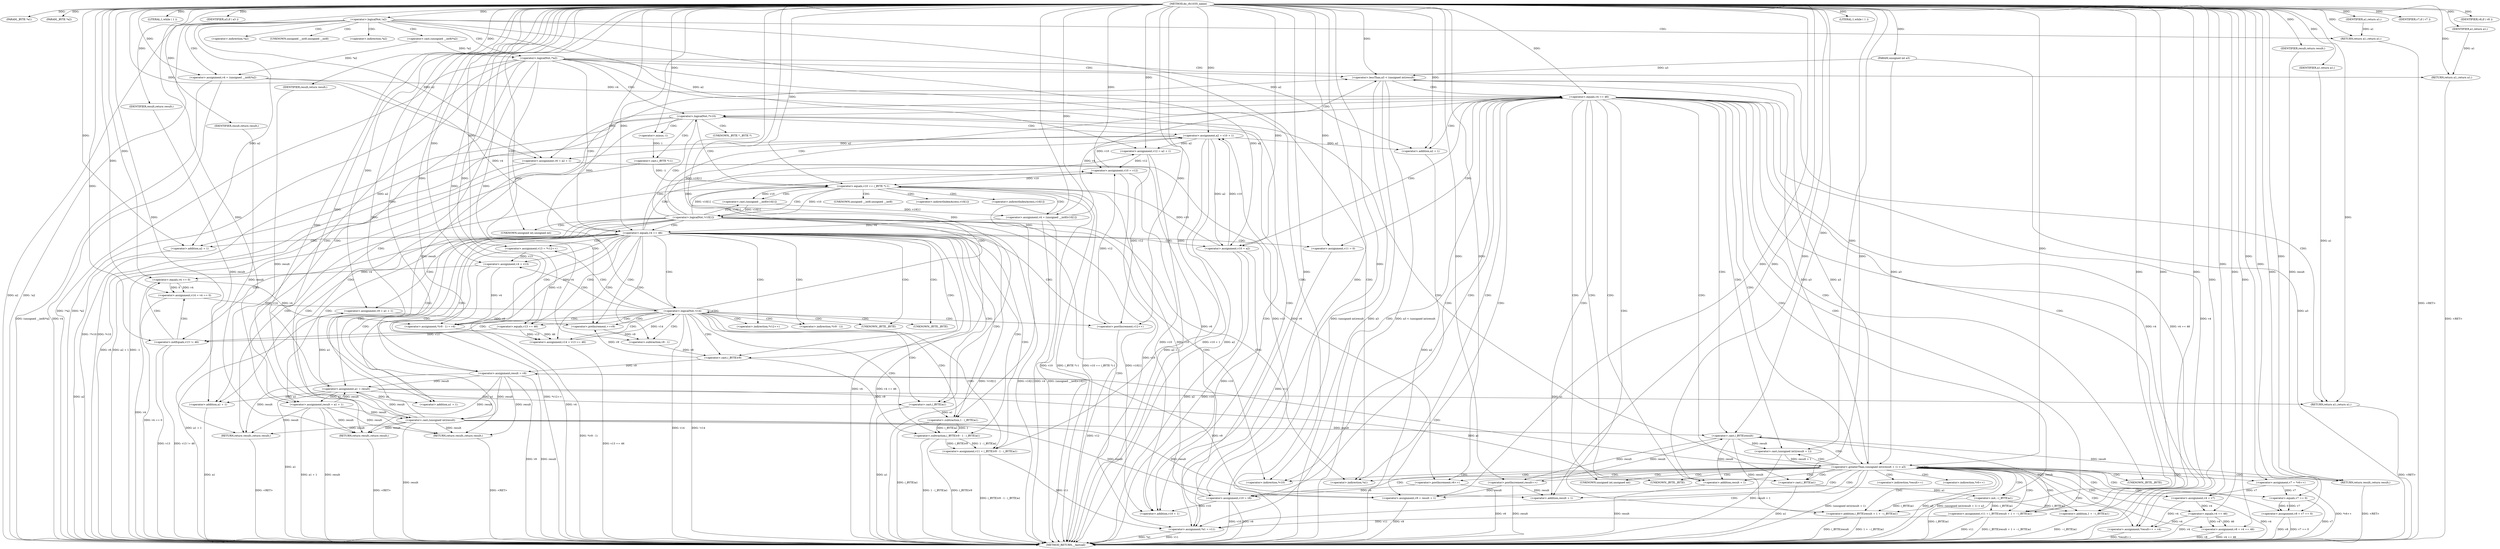 digraph do_rfc1035_name {  
"1000112" [label = "(METHOD,do_rfc1035_name)" ]
"1000352" [label = "(METHOD_RETURN,__fastcall)" ]
"1000113" [label = "(PARAM,_BYTE *a1)" ]
"1000114" [label = "(PARAM,_BYTE *a2)" ]
"1000115" [label = "(PARAM,unsigned int a3)" ]
"1000129" [label = "(<operator>.logicalNot,!a2)" ]
"1000131" [label = "(RETURN,return a1;,return a1;)" ]
"1000132" [label = "(IDENTIFIER,a1,return a1;)" ]
"1000133" [label = "(<operator>.assignment,v4 = (unsigned __int8)*a2)" ]
"1000135" [label = "(<operator>.cast,(unsigned __int8)*a2)" ]
"1000140" [label = "(<operator>.logicalNot,!*a2)" ]
"1000143" [label = "(RETURN,return a1;,return a1;)" ]
"1000144" [label = "(IDENTIFIER,a1,return a1;)" ]
"1000146" [label = "(LITERAL,1,while ( 1 ))" ]
"1000148" [label = "(<operator>.assignment,result = a1 + 1)" ]
"1000150" [label = "(<operator>.addition,a1 + 1)" ]
"1000154" [label = "(IDENTIFIER,a3,if ( a3 ))" ]
"1000157" [label = "(<operator>.equals,v4 == 46)" ]
"1000161" [label = "(<operator>.assignment,v12 = a2 + 1)" ]
"1000163" [label = "(<operator>.addition,a2 + 1)" ]
"1000166" [label = "(<operator>.assignment,v9 = a1 + 1)" ]
"1000168" [label = "(<operator>.addition,a1 + 1)" ]
"1000173" [label = "(<operator>.preIncrement,++v9)" ]
"1000175" [label = "(<operator>.assignment,v10 = v12)" ]
"1000178" [label = "(<operator>.assignment,*(v9 - 1) = v4)" ]
"1000180" [label = "(<operator>.subtraction,v9 - 1)" ]
"1000184" [label = "(<operator>.assignment,v11 = (_BYTE)v9 - 1 - (_BYTE)a1)" ]
"1000186" [label = "(<operator>.subtraction,(_BYTE)v9 - 1 - (_BYTE)a1)" ]
"1000187" [label = "(<operator>.cast,(_BYTE)v9)" ]
"1000190" [label = "(<operator>.subtraction,1 - (_BYTE)a1)" ]
"1000192" [label = "(<operator>.cast,(_BYTE)a1)" ]
"1000195" [label = "(<operator>.assignment,v13 = *v12++)" ]
"1000198" [label = "(<operator>.postIncrement,v12++)" ]
"1000200" [label = "(<operator>.assignment,v4 = v13)" ]
"1000203" [label = "(<operator>.assignment,v14 = v13 == 46)" ]
"1000205" [label = "(<operator>.equals,v13 == 46)" ]
"1000209" [label = "(<operator>.notEquals,v13 != 46)" ]
"1000212" [label = "(<operator>.assignment,v14 = v4 == 0)" ]
"1000214" [label = "(<operator>.equals,v4 == 0)" ]
"1000217" [label = "(<operator>.logicalNot,!v14)" ]
"1000220" [label = "(<operator>.assignment,result = v9)" ]
"1000224" [label = "(<operator>.assignment,*a1 = v11)" ]
"1000229" [label = "(<operator>.logicalNot,!*v10)" ]
"1000232" [label = "(RETURN,return result;,return result;)" ]
"1000233" [label = "(IDENTIFIER,result,return result;)" ]
"1000234" [label = "(<operator>.assignment,a2 = v10 + 1)" ]
"1000236" [label = "(<operator>.addition,v10 + 1)" ]
"1000240" [label = "(<operator>.equals,v10 == (_BYTE *)-1)" ]
"1000242" [label = "(<operator>.cast,(_BYTE *)-1)" ]
"1000244" [label = "(<operator>.minus,-1)" ]
"1000246" [label = "(RETURN,return result;,return result;)" ]
"1000247" [label = "(IDENTIFIER,result,return result;)" ]
"1000248" [label = "(<operator>.assignment,v4 = (unsigned __int8)v10[1])" ]
"1000250" [label = "(<operator>.cast,(unsigned __int8)v10[1])" ]
"1000256" [label = "(<operator>.logicalNot,!v10[1])" ]
"1000260" [label = "(RETURN,return result;,return result;)" ]
"1000261" [label = "(IDENTIFIER,result,return result;)" ]
"1000262" [label = "(<operator>.assignment,a1 = result)" ]
"1000266" [label = "(<operator>.lessThan,a3 < (unsigned int)result)" ]
"1000268" [label = "(<operator>.cast,(unsigned int)result)" ]
"1000271" [label = "(RETURN,return a1;,return a1;)" ]
"1000272" [label = "(IDENTIFIER,a1,return a1;)" ]
"1000274" [label = "(<operator>.equals,v4 == 46)" ]
"1000279" [label = "(<operator>.assignment,v10 = a2)" ]
"1000282" [label = "(<operator>.assignment,v11 = 0)" ]
"1000286" [label = "(<operator>.assignment,v6 = a2 + 1)" ]
"1000288" [label = "(<operator>.addition,a2 + 1)" ]
"1000292" [label = "(LITERAL,1,while ( 1 ))" ]
"1000294" [label = "(<operator>.assignment,v9 = result + 1)" ]
"1000296" [label = "(<operator>.addition,result + 1)" ]
"1000299" [label = "(<operator>.assignment,v10 = v6)" ]
"1000302" [label = "(<operator>.assignment,v11 = (_BYTE)result + 1 + ~(_BYTE)a1)" ]
"1000304" [label = "(<operator>.addition,(_BYTE)result + 1 + ~(_BYTE)a1)" ]
"1000305" [label = "(<operator>.cast,(_BYTE)result)" ]
"1000308" [label = "(<operator>.addition,1 + ~(_BYTE)a1)" ]
"1000310" [label = "(<operator>.not,~(_BYTE)a1)" ]
"1000311" [label = "(<operator>.cast,(_BYTE)a1)" ]
"1000315" [label = "(<operator>.greaterThan,(unsigned int)(result + 1) > a3)" ]
"1000316" [label = "(<operator>.cast,(unsigned int)(result + 1))" ]
"1000318" [label = "(<operator>.addition,result + 1)" ]
"1000322" [label = "(RETURN,return result;,return result;)" ]
"1000323" [label = "(IDENTIFIER,result,return result;)" ]
"1000324" [label = "(<operator>.assignment,*result++ = v4)" ]
"1000326" [label = "(<operator>.postIncrement,result++)" ]
"1000329" [label = "(<operator>.assignment,v7 = *v6++)" ]
"1000332" [label = "(<operator>.postIncrement,v6++)" ]
"1000334" [label = "(<operator>.assignment,v4 = v7)" ]
"1000337" [label = "(<operator>.assignment,v8 = v7 == 0)" ]
"1000339" [label = "(<operator>.equals,v7 == 0)" ]
"1000343" [label = "(IDENTIFIER,v7,if ( v7 ))" ]
"1000344" [label = "(<operator>.assignment,v8 = v4 == 46)" ]
"1000346" [label = "(<operator>.equals,v4 == 46)" ]
"1000350" [label = "(IDENTIFIER,v8,if ( v8 ))" ]
"1000136" [label = "(UNKNOWN,unsigned __int8,unsigned __int8)" ]
"1000137" [label = "(<operator>.indirection,*a2)" ]
"1000141" [label = "(<operator>.indirection,*a2)" ]
"1000179" [label = "(<operator>.indirection,*(v9 - 1))" ]
"1000188" [label = "(UNKNOWN,_BYTE,_BYTE)" ]
"1000193" [label = "(UNKNOWN,_BYTE,_BYTE)" ]
"1000197" [label = "(<operator>.indirection,*v12++)" ]
"1000225" [label = "(<operator>.indirection,*a1)" ]
"1000230" [label = "(<operator>.indirection,*v10)" ]
"1000243" [label = "(UNKNOWN,_BYTE *,_BYTE *)" ]
"1000251" [label = "(UNKNOWN,unsigned __int8,unsigned __int8)" ]
"1000252" [label = "(<operator>.indirectIndexAccess,v10[1])" ]
"1000257" [label = "(<operator>.indirectIndexAccess,v10[1])" ]
"1000269" [label = "(UNKNOWN,unsigned int,unsigned int)" ]
"1000306" [label = "(UNKNOWN,_BYTE,_BYTE)" ]
"1000312" [label = "(UNKNOWN,_BYTE,_BYTE)" ]
"1000317" [label = "(UNKNOWN,unsigned int,unsigned int)" ]
"1000325" [label = "(<operator>.indirection,*result++)" ]
"1000331" [label = "(<operator>.indirection,*v6++)" ]
  "1000131" -> "1000352"  [ label = "DDG: <RET>"] 
  "1000288" -> "1000352"  [ label = "DDG: a2"] 
  "1000326" -> "1000352"  [ label = "DDG: result"] 
  "1000163" -> "1000352"  [ label = "DDG: a2"] 
  "1000266" -> "1000352"  [ label = "DDG: a3"] 
  "1000217" -> "1000352"  [ label = "DDG: v14"] 
  "1000192" -> "1000352"  [ label = "DDG: a1"] 
  "1000203" -> "1000352"  [ label = "DDG: v13 == 46"] 
  "1000294" -> "1000352"  [ label = "DDG: v9"] 
  "1000315" -> "1000352"  [ label = "DDG: (unsigned int)(result + 1)"] 
  "1000334" -> "1000352"  [ label = "DDG: v4"] 
  "1000198" -> "1000352"  [ label = "DDG: v12"] 
  "1000161" -> "1000352"  [ label = "DDG: a2 + 1"] 
  "1000324" -> "1000352"  [ label = "DDG: *result++"] 
  "1000242" -> "1000352"  [ label = "DDG: -1"] 
  "1000318" -> "1000352"  [ label = "DDG: result"] 
  "1000315" -> "1000352"  [ label = "DDG: a3"] 
  "1000304" -> "1000352"  [ label = "DDG: 1 + ~(_BYTE)a1"] 
  "1000157" -> "1000352"  [ label = "DDG: v4 == 46"] 
  "1000229" -> "1000352"  [ label = "DDG: *v10"] 
  "1000311" -> "1000352"  [ label = "DDG: a1"] 
  "1000217" -> "1000352"  [ label = "DDG: !v14"] 
  "1000229" -> "1000352"  [ label = "DDG: !*v10"] 
  "1000220" -> "1000352"  [ label = "DDG: result"] 
  "1000256" -> "1000352"  [ label = "DDG: !v10[1]"] 
  "1000129" -> "1000352"  [ label = "DDG: a2"] 
  "1000274" -> "1000352"  [ label = "DDG: v4 == 46"] 
  "1000133" -> "1000352"  [ label = "DDG: v4"] 
  "1000299" -> "1000352"  [ label = "DDG: v6"] 
  "1000212" -> "1000352"  [ label = "DDG: v4 == 0"] 
  "1000268" -> "1000352"  [ label = "DDG: result"] 
  "1000266" -> "1000352"  [ label = "DDG: a3 < (unsigned int)result"] 
  "1000224" -> "1000352"  [ label = "DDG: v11"] 
  "1000240" -> "1000352"  [ label = "DDG: v10"] 
  "1000248" -> "1000352"  [ label = "DDG: (unsigned __int8)v10[1]"] 
  "1000266" -> "1000352"  [ label = "DDG: (unsigned int)result"] 
  "1000148" -> "1000352"  [ label = "DDG: a1 + 1"] 
  "1000148" -> "1000352"  [ label = "DDG: result"] 
  "1000344" -> "1000352"  [ label = "DDG: v8"] 
  "1000308" -> "1000352"  [ label = "DDG: ~(_BYTE)a1"] 
  "1000234" -> "1000352"  [ label = "DDG: v10 + 1"] 
  "1000157" -> "1000352"  [ label = "DDG: v4"] 
  "1000186" -> "1000352"  [ label = "DDG: 1 - (_BYTE)a1"] 
  "1000214" -> "1000352"  [ label = "DDG: v4"] 
  "1000115" -> "1000352"  [ label = "DDG: a3"] 
  "1000262" -> "1000352"  [ label = "DDG: a1"] 
  "1000302" -> "1000352"  [ label = "DDG: (_BYTE)result + 1 + ~(_BYTE)a1"] 
  "1000344" -> "1000352"  [ label = "DDG: v4 == 46"] 
  "1000286" -> "1000352"  [ label = "DDG: a2 + 1"] 
  "1000220" -> "1000352"  [ label = "DDG: v9"] 
  "1000274" -> "1000352"  [ label = "DDG: v4"] 
  "1000248" -> "1000352"  [ label = "DDG: v4"] 
  "1000224" -> "1000352"  [ label = "DDG: *a1"] 
  "1000302" -> "1000352"  [ label = "DDG: v11"] 
  "1000310" -> "1000352"  [ label = "DDG: (_BYTE)a1"] 
  "1000286" -> "1000352"  [ label = "DDG: v6"] 
  "1000256" -> "1000352"  [ label = "DDG: v10[1]"] 
  "1000209" -> "1000352"  [ label = "DDG: v13 != 46"] 
  "1000315" -> "1000352"  [ label = "DDG: (unsigned int)(result + 1) > a3"] 
  "1000279" -> "1000352"  [ label = "DDG: a2"] 
  "1000133" -> "1000352"  [ label = "DDG: (unsigned __int8)*a2"] 
  "1000140" -> "1000352"  [ label = "DDG: *a2"] 
  "1000190" -> "1000352"  [ label = "DDG: (_BYTE)a1"] 
  "1000279" -> "1000352"  [ label = "DDG: v10"] 
  "1000200" -> "1000352"  [ label = "DDG: v4"] 
  "1000299" -> "1000352"  [ label = "DDG: v10"] 
  "1000186" -> "1000352"  [ label = "DDG: (_BYTE)v9"] 
  "1000240" -> "1000352"  [ label = "DDG: (_BYTE *)-1"] 
  "1000175" -> "1000352"  [ label = "DDG: v10"] 
  "1000178" -> "1000352"  [ label = "DDG: *(v9 - 1)"] 
  "1000337" -> "1000352"  [ label = "DDG: v7 == 0"] 
  "1000346" -> "1000352"  [ label = "DDG: v4"] 
  "1000140" -> "1000352"  [ label = "DDG: !*a2"] 
  "1000129" -> "1000352"  [ label = "DDG: !a2"] 
  "1000209" -> "1000352"  [ label = "DDG: v13"] 
  "1000304" -> "1000352"  [ label = "DDG: (_BYTE)result"] 
  "1000339" -> "1000352"  [ label = "DDG: v7"] 
  "1000316" -> "1000352"  [ label = "DDG: result + 1"] 
  "1000195" -> "1000352"  [ label = "DDG: *v12++"] 
  "1000240" -> "1000352"  [ label = "DDG: v10 == (_BYTE *)-1"] 
  "1000337" -> "1000352"  [ label = "DDG: v8"] 
  "1000166" -> "1000352"  [ label = "DDG: a1 + 1"] 
  "1000234" -> "1000352"  [ label = "DDG: a2"] 
  "1000150" -> "1000352"  [ label = "DDG: a1"] 
  "1000184" -> "1000352"  [ label = "DDG: (_BYTE)v9 - 1 - (_BYTE)a1"] 
  "1000332" -> "1000352"  [ label = "DDG: v6"] 
  "1000329" -> "1000352"  [ label = "DDG: *v6++"] 
  "1000271" -> "1000352"  [ label = "DDG: <RET>"] 
  "1000246" -> "1000352"  [ label = "DDG: <RET>"] 
  "1000143" -> "1000352"  [ label = "DDG: <RET>"] 
  "1000260" -> "1000352"  [ label = "DDG: <RET>"] 
  "1000232" -> "1000352"  [ label = "DDG: <RET>"] 
  "1000322" -> "1000352"  [ label = "DDG: <RET>"] 
  "1000112" -> "1000113"  [ label = "DDG: "] 
  "1000112" -> "1000114"  [ label = "DDG: "] 
  "1000112" -> "1000115"  [ label = "DDG: "] 
  "1000112" -> "1000129"  [ label = "DDG: "] 
  "1000132" -> "1000131"  [ label = "DDG: a1"] 
  "1000112" -> "1000131"  [ label = "DDG: "] 
  "1000112" -> "1000132"  [ label = "DDG: "] 
  "1000135" -> "1000133"  [ label = "DDG: *a2"] 
  "1000112" -> "1000133"  [ label = "DDG: "] 
  "1000135" -> "1000140"  [ label = "DDG: *a2"] 
  "1000144" -> "1000143"  [ label = "DDG: a1"] 
  "1000112" -> "1000143"  [ label = "DDG: "] 
  "1000112" -> "1000144"  [ label = "DDG: "] 
  "1000112" -> "1000146"  [ label = "DDG: "] 
  "1000262" -> "1000148"  [ label = "DDG: a1"] 
  "1000112" -> "1000148"  [ label = "DDG: "] 
  "1000262" -> "1000150"  [ label = "DDG: a1"] 
  "1000112" -> "1000150"  [ label = "DDG: "] 
  "1000112" -> "1000154"  [ label = "DDG: "] 
  "1000133" -> "1000157"  [ label = "DDG: v4"] 
  "1000248" -> "1000157"  [ label = "DDG: v4"] 
  "1000112" -> "1000157"  [ label = "DDG: "] 
  "1000129" -> "1000161"  [ label = "DDG: a2"] 
  "1000234" -> "1000161"  [ label = "DDG: a2"] 
  "1000112" -> "1000161"  [ label = "DDG: "] 
  "1000129" -> "1000163"  [ label = "DDG: a2"] 
  "1000234" -> "1000163"  [ label = "DDG: a2"] 
  "1000112" -> "1000163"  [ label = "DDG: "] 
  "1000112" -> "1000166"  [ label = "DDG: "] 
  "1000262" -> "1000166"  [ label = "DDG: a1"] 
  "1000112" -> "1000168"  [ label = "DDG: "] 
  "1000262" -> "1000168"  [ label = "DDG: a1"] 
  "1000166" -> "1000173"  [ label = "DDG: v9"] 
  "1000187" -> "1000173"  [ label = "DDG: v9"] 
  "1000112" -> "1000173"  [ label = "DDG: "] 
  "1000198" -> "1000175"  [ label = "DDG: v12"] 
  "1000161" -> "1000175"  [ label = "DDG: v12"] 
  "1000112" -> "1000175"  [ label = "DDG: "] 
  "1000200" -> "1000178"  [ label = "DDG: v4"] 
  "1000157" -> "1000178"  [ label = "DDG: v4"] 
  "1000214" -> "1000178"  [ label = "DDG: v4"] 
  "1000112" -> "1000178"  [ label = "DDG: "] 
  "1000173" -> "1000180"  [ label = "DDG: v9"] 
  "1000112" -> "1000180"  [ label = "DDG: "] 
  "1000186" -> "1000184"  [ label = "DDG: (_BYTE)v9"] 
  "1000186" -> "1000184"  [ label = "DDG: 1 - (_BYTE)a1"] 
  "1000112" -> "1000184"  [ label = "DDG: "] 
  "1000187" -> "1000186"  [ label = "DDG: v9"] 
  "1000180" -> "1000187"  [ label = "DDG: v9"] 
  "1000112" -> "1000187"  [ label = "DDG: "] 
  "1000190" -> "1000186"  [ label = "DDG: 1"] 
  "1000190" -> "1000186"  [ label = "DDG: (_BYTE)a1"] 
  "1000112" -> "1000190"  [ label = "DDG: "] 
  "1000192" -> "1000190"  [ label = "DDG: a1"] 
  "1000112" -> "1000192"  [ label = "DDG: "] 
  "1000262" -> "1000192"  [ label = "DDG: a1"] 
  "1000112" -> "1000195"  [ label = "DDG: "] 
  "1000112" -> "1000198"  [ label = "DDG: "] 
  "1000161" -> "1000198"  [ label = "DDG: v12"] 
  "1000195" -> "1000200"  [ label = "DDG: v13"] 
  "1000112" -> "1000200"  [ label = "DDG: "] 
  "1000205" -> "1000203"  [ label = "DDG: v13"] 
  "1000205" -> "1000203"  [ label = "DDG: 46"] 
  "1000112" -> "1000203"  [ label = "DDG: "] 
  "1000112" -> "1000205"  [ label = "DDG: "] 
  "1000195" -> "1000205"  [ label = "DDG: v13"] 
  "1000205" -> "1000209"  [ label = "DDG: v13"] 
  "1000112" -> "1000209"  [ label = "DDG: "] 
  "1000214" -> "1000212"  [ label = "DDG: v4"] 
  "1000214" -> "1000212"  [ label = "DDG: 0"] 
  "1000112" -> "1000212"  [ label = "DDG: "] 
  "1000200" -> "1000214"  [ label = "DDG: v4"] 
  "1000112" -> "1000214"  [ label = "DDG: "] 
  "1000212" -> "1000217"  [ label = "DDG: v14"] 
  "1000203" -> "1000217"  [ label = "DDG: v14"] 
  "1000112" -> "1000217"  [ label = "DDG: "] 
  "1000294" -> "1000220"  [ label = "DDG: v9"] 
  "1000187" -> "1000220"  [ label = "DDG: v9"] 
  "1000112" -> "1000220"  [ label = "DDG: "] 
  "1000282" -> "1000224"  [ label = "DDG: v11"] 
  "1000184" -> "1000224"  [ label = "DDG: v11"] 
  "1000302" -> "1000224"  [ label = "DDG: v11"] 
  "1000112" -> "1000224"  [ label = "DDG: "] 
  "1000233" -> "1000232"  [ label = "DDG: result"] 
  "1000220" -> "1000232"  [ label = "DDG: result"] 
  "1000268" -> "1000232"  [ label = "DDG: result"] 
  "1000148" -> "1000232"  [ label = "DDG: result"] 
  "1000112" -> "1000233"  [ label = "DDG: "] 
  "1000256" -> "1000234"  [ label = "DDG: v10[1]"] 
  "1000175" -> "1000234"  [ label = "DDG: v10"] 
  "1000279" -> "1000234"  [ label = "DDG: v10"] 
  "1000299" -> "1000234"  [ label = "DDG: v10"] 
  "1000112" -> "1000234"  [ label = "DDG: "] 
  "1000256" -> "1000236"  [ label = "DDG: v10[1]"] 
  "1000175" -> "1000236"  [ label = "DDG: v10"] 
  "1000279" -> "1000236"  [ label = "DDG: v10"] 
  "1000299" -> "1000236"  [ label = "DDG: v10"] 
  "1000112" -> "1000236"  [ label = "DDG: "] 
  "1000256" -> "1000240"  [ label = "DDG: v10[1]"] 
  "1000112" -> "1000240"  [ label = "DDG: "] 
  "1000175" -> "1000240"  [ label = "DDG: v10"] 
  "1000279" -> "1000240"  [ label = "DDG: v10"] 
  "1000299" -> "1000240"  [ label = "DDG: v10"] 
  "1000242" -> "1000240"  [ label = "DDG: -1"] 
  "1000244" -> "1000242"  [ label = "DDG: 1"] 
  "1000112" -> "1000244"  [ label = "DDG: "] 
  "1000247" -> "1000246"  [ label = "DDG: result"] 
  "1000220" -> "1000246"  [ label = "DDG: result"] 
  "1000268" -> "1000246"  [ label = "DDG: result"] 
  "1000148" -> "1000246"  [ label = "DDG: result"] 
  "1000112" -> "1000247"  [ label = "DDG: "] 
  "1000250" -> "1000248"  [ label = "DDG: v10[1]"] 
  "1000112" -> "1000248"  [ label = "DDG: "] 
  "1000240" -> "1000250"  [ label = "DDG: v10"] 
  "1000256" -> "1000250"  [ label = "DDG: v10[1]"] 
  "1000240" -> "1000256"  [ label = "DDG: v10"] 
  "1000250" -> "1000256"  [ label = "DDG: v10[1]"] 
  "1000261" -> "1000260"  [ label = "DDG: result"] 
  "1000220" -> "1000260"  [ label = "DDG: result"] 
  "1000268" -> "1000260"  [ label = "DDG: result"] 
  "1000148" -> "1000260"  [ label = "DDG: result"] 
  "1000112" -> "1000261"  [ label = "DDG: "] 
  "1000220" -> "1000262"  [ label = "DDG: result"] 
  "1000268" -> "1000262"  [ label = "DDG: result"] 
  "1000148" -> "1000262"  [ label = "DDG: result"] 
  "1000112" -> "1000262"  [ label = "DDG: "] 
  "1000315" -> "1000266"  [ label = "DDG: a3"] 
  "1000115" -> "1000266"  [ label = "DDG: a3"] 
  "1000112" -> "1000266"  [ label = "DDG: "] 
  "1000268" -> "1000266"  [ label = "DDG: result"] 
  "1000148" -> "1000268"  [ label = "DDG: result"] 
  "1000112" -> "1000268"  [ label = "DDG: "] 
  "1000220" -> "1000268"  [ label = "DDG: result"] 
  "1000272" -> "1000271"  [ label = "DDG: a1"] 
  "1000262" -> "1000271"  [ label = "DDG: a1"] 
  "1000112" -> "1000271"  [ label = "DDG: "] 
  "1000112" -> "1000272"  [ label = "DDG: "] 
  "1000133" -> "1000274"  [ label = "DDG: v4"] 
  "1000248" -> "1000274"  [ label = "DDG: v4"] 
  "1000112" -> "1000274"  [ label = "DDG: "] 
  "1000129" -> "1000279"  [ label = "DDG: a2"] 
  "1000234" -> "1000279"  [ label = "DDG: a2"] 
  "1000112" -> "1000279"  [ label = "DDG: "] 
  "1000112" -> "1000282"  [ label = "DDG: "] 
  "1000129" -> "1000286"  [ label = "DDG: a2"] 
  "1000234" -> "1000286"  [ label = "DDG: a2"] 
  "1000112" -> "1000286"  [ label = "DDG: "] 
  "1000129" -> "1000288"  [ label = "DDG: a2"] 
  "1000234" -> "1000288"  [ label = "DDG: a2"] 
  "1000112" -> "1000288"  [ label = "DDG: "] 
  "1000112" -> "1000292"  [ label = "DDG: "] 
  "1000326" -> "1000294"  [ label = "DDG: result"] 
  "1000268" -> "1000294"  [ label = "DDG: result"] 
  "1000112" -> "1000294"  [ label = "DDG: "] 
  "1000326" -> "1000296"  [ label = "DDG: result"] 
  "1000268" -> "1000296"  [ label = "DDG: result"] 
  "1000112" -> "1000296"  [ label = "DDG: "] 
  "1000286" -> "1000299"  [ label = "DDG: v6"] 
  "1000332" -> "1000299"  [ label = "DDG: v6"] 
  "1000112" -> "1000299"  [ label = "DDG: "] 
  "1000305" -> "1000302"  [ label = "DDG: result"] 
  "1000112" -> "1000302"  [ label = "DDG: "] 
  "1000310" -> "1000302"  [ label = "DDG: (_BYTE)a1"] 
  "1000305" -> "1000304"  [ label = "DDG: result"] 
  "1000112" -> "1000305"  [ label = "DDG: "] 
  "1000326" -> "1000305"  [ label = "DDG: result"] 
  "1000268" -> "1000305"  [ label = "DDG: result"] 
  "1000112" -> "1000304"  [ label = "DDG: "] 
  "1000310" -> "1000304"  [ label = "DDG: (_BYTE)a1"] 
  "1000112" -> "1000308"  [ label = "DDG: "] 
  "1000310" -> "1000308"  [ label = "DDG: (_BYTE)a1"] 
  "1000311" -> "1000310"  [ label = "DDG: a1"] 
  "1000262" -> "1000311"  [ label = "DDG: a1"] 
  "1000112" -> "1000311"  [ label = "DDG: "] 
  "1000316" -> "1000315"  [ label = "DDG: result + 1"] 
  "1000305" -> "1000316"  [ label = "DDG: result"] 
  "1000112" -> "1000316"  [ label = "DDG: "] 
  "1000305" -> "1000318"  [ label = "DDG: result"] 
  "1000112" -> "1000318"  [ label = "DDG: "] 
  "1000266" -> "1000315"  [ label = "DDG: a3"] 
  "1000115" -> "1000315"  [ label = "DDG: a3"] 
  "1000112" -> "1000315"  [ label = "DDG: "] 
  "1000323" -> "1000322"  [ label = "DDG: result"] 
  "1000305" -> "1000322"  [ label = "DDG: result"] 
  "1000112" -> "1000322"  [ label = "DDG: "] 
  "1000112" -> "1000323"  [ label = "DDG: "] 
  "1000334" -> "1000324"  [ label = "DDG: v4"] 
  "1000274" -> "1000324"  [ label = "DDG: v4"] 
  "1000346" -> "1000324"  [ label = "DDG: v4"] 
  "1000112" -> "1000324"  [ label = "DDG: "] 
  "1000112" -> "1000326"  [ label = "DDG: "] 
  "1000305" -> "1000326"  [ label = "DDG: result"] 
  "1000112" -> "1000329"  [ label = "DDG: "] 
  "1000112" -> "1000332"  [ label = "DDG: "] 
  "1000286" -> "1000332"  [ label = "DDG: v6"] 
  "1000329" -> "1000334"  [ label = "DDG: v7"] 
  "1000112" -> "1000334"  [ label = "DDG: "] 
  "1000339" -> "1000337"  [ label = "DDG: v7"] 
  "1000339" -> "1000337"  [ label = "DDG: 0"] 
  "1000112" -> "1000337"  [ label = "DDG: "] 
  "1000112" -> "1000339"  [ label = "DDG: "] 
  "1000329" -> "1000339"  [ label = "DDG: v7"] 
  "1000112" -> "1000343"  [ label = "DDG: "] 
  "1000346" -> "1000344"  [ label = "DDG: v4"] 
  "1000346" -> "1000344"  [ label = "DDG: 46"] 
  "1000112" -> "1000344"  [ label = "DDG: "] 
  "1000334" -> "1000346"  [ label = "DDG: v4"] 
  "1000112" -> "1000346"  [ label = "DDG: "] 
  "1000112" -> "1000350"  [ label = "DDG: "] 
  "1000129" -> "1000141"  [ label = "CDG: "] 
  "1000129" -> "1000140"  [ label = "CDG: "] 
  "1000129" -> "1000137"  [ label = "CDG: "] 
  "1000129" -> "1000136"  [ label = "CDG: "] 
  "1000129" -> "1000135"  [ label = "CDG: "] 
  "1000129" -> "1000133"  [ label = "CDG: "] 
  "1000129" -> "1000131"  [ label = "CDG: "] 
  "1000140" -> "1000143"  [ label = "CDG: "] 
  "1000140" -> "1000150"  [ label = "CDG: "] 
  "1000140" -> "1000148"  [ label = "CDG: "] 
  "1000140" -> "1000269"  [ label = "CDG: "] 
  "1000140" -> "1000268"  [ label = "CDG: "] 
  "1000140" -> "1000266"  [ label = "CDG: "] 
  "1000140" -> "1000157"  [ label = "CDG: "] 
  "1000140" -> "1000224"  [ label = "CDG: "] 
  "1000140" -> "1000230"  [ label = "CDG: "] 
  "1000140" -> "1000229"  [ label = "CDG: "] 
  "1000140" -> "1000225"  [ label = "CDG: "] 
  "1000157" -> "1000175"  [ label = "CDG: "] 
  "1000157" -> "1000173"  [ label = "CDG: "] 
  "1000157" -> "1000168"  [ label = "CDG: "] 
  "1000157" -> "1000166"  [ label = "CDG: "] 
  "1000157" -> "1000163"  [ label = "CDG: "] 
  "1000157" -> "1000161"  [ label = "CDG: "] 
  "1000157" -> "1000192"  [ label = "CDG: "] 
  "1000157" -> "1000190"  [ label = "CDG: "] 
  "1000157" -> "1000188"  [ label = "CDG: "] 
  "1000157" -> "1000187"  [ label = "CDG: "] 
  "1000157" -> "1000186"  [ label = "CDG: "] 
  "1000157" -> "1000184"  [ label = "CDG: "] 
  "1000157" -> "1000180"  [ label = "CDG: "] 
  "1000157" -> "1000179"  [ label = "CDG: "] 
  "1000157" -> "1000178"  [ label = "CDG: "] 
  "1000157" -> "1000205"  [ label = "CDG: "] 
  "1000157" -> "1000203"  [ label = "CDG: "] 
  "1000157" -> "1000200"  [ label = "CDG: "] 
  "1000157" -> "1000198"  [ label = "CDG: "] 
  "1000157" -> "1000197"  [ label = "CDG: "] 
  "1000157" -> "1000195"  [ label = "CDG: "] 
  "1000157" -> "1000193"  [ label = "CDG: "] 
  "1000157" -> "1000220"  [ label = "CDG: "] 
  "1000157" -> "1000217"  [ label = "CDG: "] 
  "1000157" -> "1000209"  [ label = "CDG: "] 
  "1000157" -> "1000282"  [ label = "CDG: "] 
  "1000157" -> "1000279"  [ label = "CDG: "] 
  "1000209" -> "1000214"  [ label = "CDG: "] 
  "1000209" -> "1000212"  [ label = "CDG: "] 
  "1000217" -> "1000175"  [ label = "CDG: "] 
  "1000217" -> "1000173"  [ label = "CDG: "] 
  "1000217" -> "1000192"  [ label = "CDG: "] 
  "1000217" -> "1000190"  [ label = "CDG: "] 
  "1000217" -> "1000188"  [ label = "CDG: "] 
  "1000217" -> "1000187"  [ label = "CDG: "] 
  "1000217" -> "1000186"  [ label = "CDG: "] 
  "1000217" -> "1000184"  [ label = "CDG: "] 
  "1000217" -> "1000180"  [ label = "CDG: "] 
  "1000217" -> "1000179"  [ label = "CDG: "] 
  "1000217" -> "1000178"  [ label = "CDG: "] 
  "1000217" -> "1000205"  [ label = "CDG: "] 
  "1000217" -> "1000203"  [ label = "CDG: "] 
  "1000217" -> "1000200"  [ label = "CDG: "] 
  "1000217" -> "1000198"  [ label = "CDG: "] 
  "1000217" -> "1000197"  [ label = "CDG: "] 
  "1000217" -> "1000195"  [ label = "CDG: "] 
  "1000217" -> "1000193"  [ label = "CDG: "] 
  "1000217" -> "1000217"  [ label = "CDG: "] 
  "1000217" -> "1000209"  [ label = "CDG: "] 
  "1000229" -> "1000240"  [ label = "CDG: "] 
  "1000229" -> "1000236"  [ label = "CDG: "] 
  "1000229" -> "1000234"  [ label = "CDG: "] 
  "1000229" -> "1000232"  [ label = "CDG: "] 
  "1000229" -> "1000244"  [ label = "CDG: "] 
  "1000229" -> "1000243"  [ label = "CDG: "] 
  "1000229" -> "1000242"  [ label = "CDG: "] 
  "1000240" -> "1000256"  [ label = "CDG: "] 
  "1000240" -> "1000252"  [ label = "CDG: "] 
  "1000240" -> "1000251"  [ label = "CDG: "] 
  "1000240" -> "1000250"  [ label = "CDG: "] 
  "1000240" -> "1000248"  [ label = "CDG: "] 
  "1000240" -> "1000246"  [ label = "CDG: "] 
  "1000240" -> "1000257"  [ label = "CDG: "] 
  "1000256" -> "1000262"  [ label = "CDG: "] 
  "1000256" -> "1000260"  [ label = "CDG: "] 
  "1000256" -> "1000150"  [ label = "CDG: "] 
  "1000256" -> "1000148"  [ label = "CDG: "] 
  "1000256" -> "1000269"  [ label = "CDG: "] 
  "1000256" -> "1000268"  [ label = "CDG: "] 
  "1000256" -> "1000266"  [ label = "CDG: "] 
  "1000256" -> "1000157"  [ label = "CDG: "] 
  "1000256" -> "1000224"  [ label = "CDG: "] 
  "1000256" -> "1000230"  [ label = "CDG: "] 
  "1000256" -> "1000229"  [ label = "CDG: "] 
  "1000256" -> "1000225"  [ label = "CDG: "] 
  "1000266" -> "1000271"  [ label = "CDG: "] 
  "1000266" -> "1000274"  [ label = "CDG: "] 
  "1000274" -> "1000224"  [ label = "CDG: "] 
  "1000274" -> "1000230"  [ label = "CDG: "] 
  "1000274" -> "1000229"  [ label = "CDG: "] 
  "1000274" -> "1000225"  [ label = "CDG: "] 
  "1000274" -> "1000288"  [ label = "CDG: "] 
  "1000274" -> "1000286"  [ label = "CDG: "] 
  "1000274" -> "1000282"  [ label = "CDG: "] 
  "1000274" -> "1000279"  [ label = "CDG: "] 
  "1000274" -> "1000304"  [ label = "CDG: "] 
  "1000274" -> "1000302"  [ label = "CDG: "] 
  "1000274" -> "1000299"  [ label = "CDG: "] 
  "1000274" -> "1000296"  [ label = "CDG: "] 
  "1000274" -> "1000294"  [ label = "CDG: "] 
  "1000274" -> "1000318"  [ label = "CDG: "] 
  "1000274" -> "1000317"  [ label = "CDG: "] 
  "1000274" -> "1000316"  [ label = "CDG: "] 
  "1000274" -> "1000315"  [ label = "CDG: "] 
  "1000274" -> "1000312"  [ label = "CDG: "] 
  "1000274" -> "1000311"  [ label = "CDG: "] 
  "1000274" -> "1000310"  [ label = "CDG: "] 
  "1000274" -> "1000308"  [ label = "CDG: "] 
  "1000274" -> "1000306"  [ label = "CDG: "] 
  "1000274" -> "1000305"  [ label = "CDG: "] 
  "1000315" -> "1000334"  [ label = "CDG: "] 
  "1000315" -> "1000332"  [ label = "CDG: "] 
  "1000315" -> "1000331"  [ label = "CDG: "] 
  "1000315" -> "1000329"  [ label = "CDG: "] 
  "1000315" -> "1000326"  [ label = "CDG: "] 
  "1000315" -> "1000325"  [ label = "CDG: "] 
  "1000315" -> "1000324"  [ label = "CDG: "] 
  "1000315" -> "1000322"  [ label = "CDG: "] 
  "1000315" -> "1000339"  [ label = "CDG: "] 
  "1000315" -> "1000337"  [ label = "CDG: "] 
  "1000315" -> "1000224"  [ label = "CDG: "] 
  "1000315" -> "1000220"  [ label = "CDG: "] 
  "1000315" -> "1000230"  [ label = "CDG: "] 
  "1000315" -> "1000229"  [ label = "CDG: "] 
  "1000315" -> "1000225"  [ label = "CDG: "] 
  "1000315" -> "1000304"  [ label = "CDG: "] 
  "1000315" -> "1000302"  [ label = "CDG: "] 
  "1000315" -> "1000299"  [ label = "CDG: "] 
  "1000315" -> "1000296"  [ label = "CDG: "] 
  "1000315" -> "1000294"  [ label = "CDG: "] 
  "1000315" -> "1000318"  [ label = "CDG: "] 
  "1000315" -> "1000317"  [ label = "CDG: "] 
  "1000315" -> "1000316"  [ label = "CDG: "] 
  "1000315" -> "1000315"  [ label = "CDG: "] 
  "1000315" -> "1000312"  [ label = "CDG: "] 
  "1000315" -> "1000311"  [ label = "CDG: "] 
  "1000315" -> "1000310"  [ label = "CDG: "] 
  "1000315" -> "1000308"  [ label = "CDG: "] 
  "1000315" -> "1000306"  [ label = "CDG: "] 
  "1000315" -> "1000305"  [ label = "CDG: "] 
  "1000315" -> "1000346"  [ label = "CDG: "] 
  "1000315" -> "1000344"  [ label = "CDG: "] 
}
